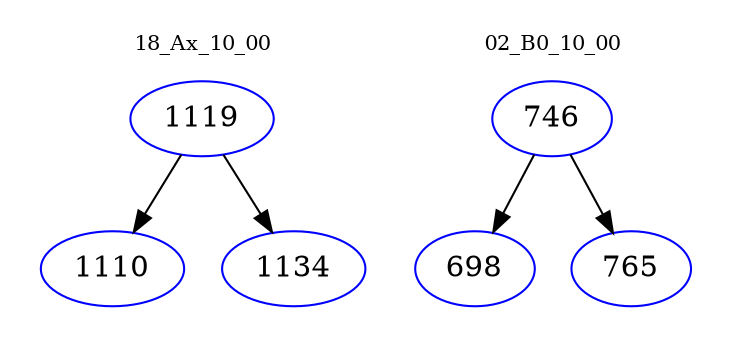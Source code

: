 digraph{
subgraph cluster_0 {
color = white
label = "18_Ax_10_00";
fontsize=10;
T0_1119 [label="1119", color="blue"]
T0_1119 -> T0_1110 [color="black"]
T0_1110 [label="1110", color="blue"]
T0_1119 -> T0_1134 [color="black"]
T0_1134 [label="1134", color="blue"]
}
subgraph cluster_1 {
color = white
label = "02_B0_10_00";
fontsize=10;
T1_746 [label="746", color="blue"]
T1_746 -> T1_698 [color="black"]
T1_698 [label="698", color="blue"]
T1_746 -> T1_765 [color="black"]
T1_765 [label="765", color="blue"]
}
}

